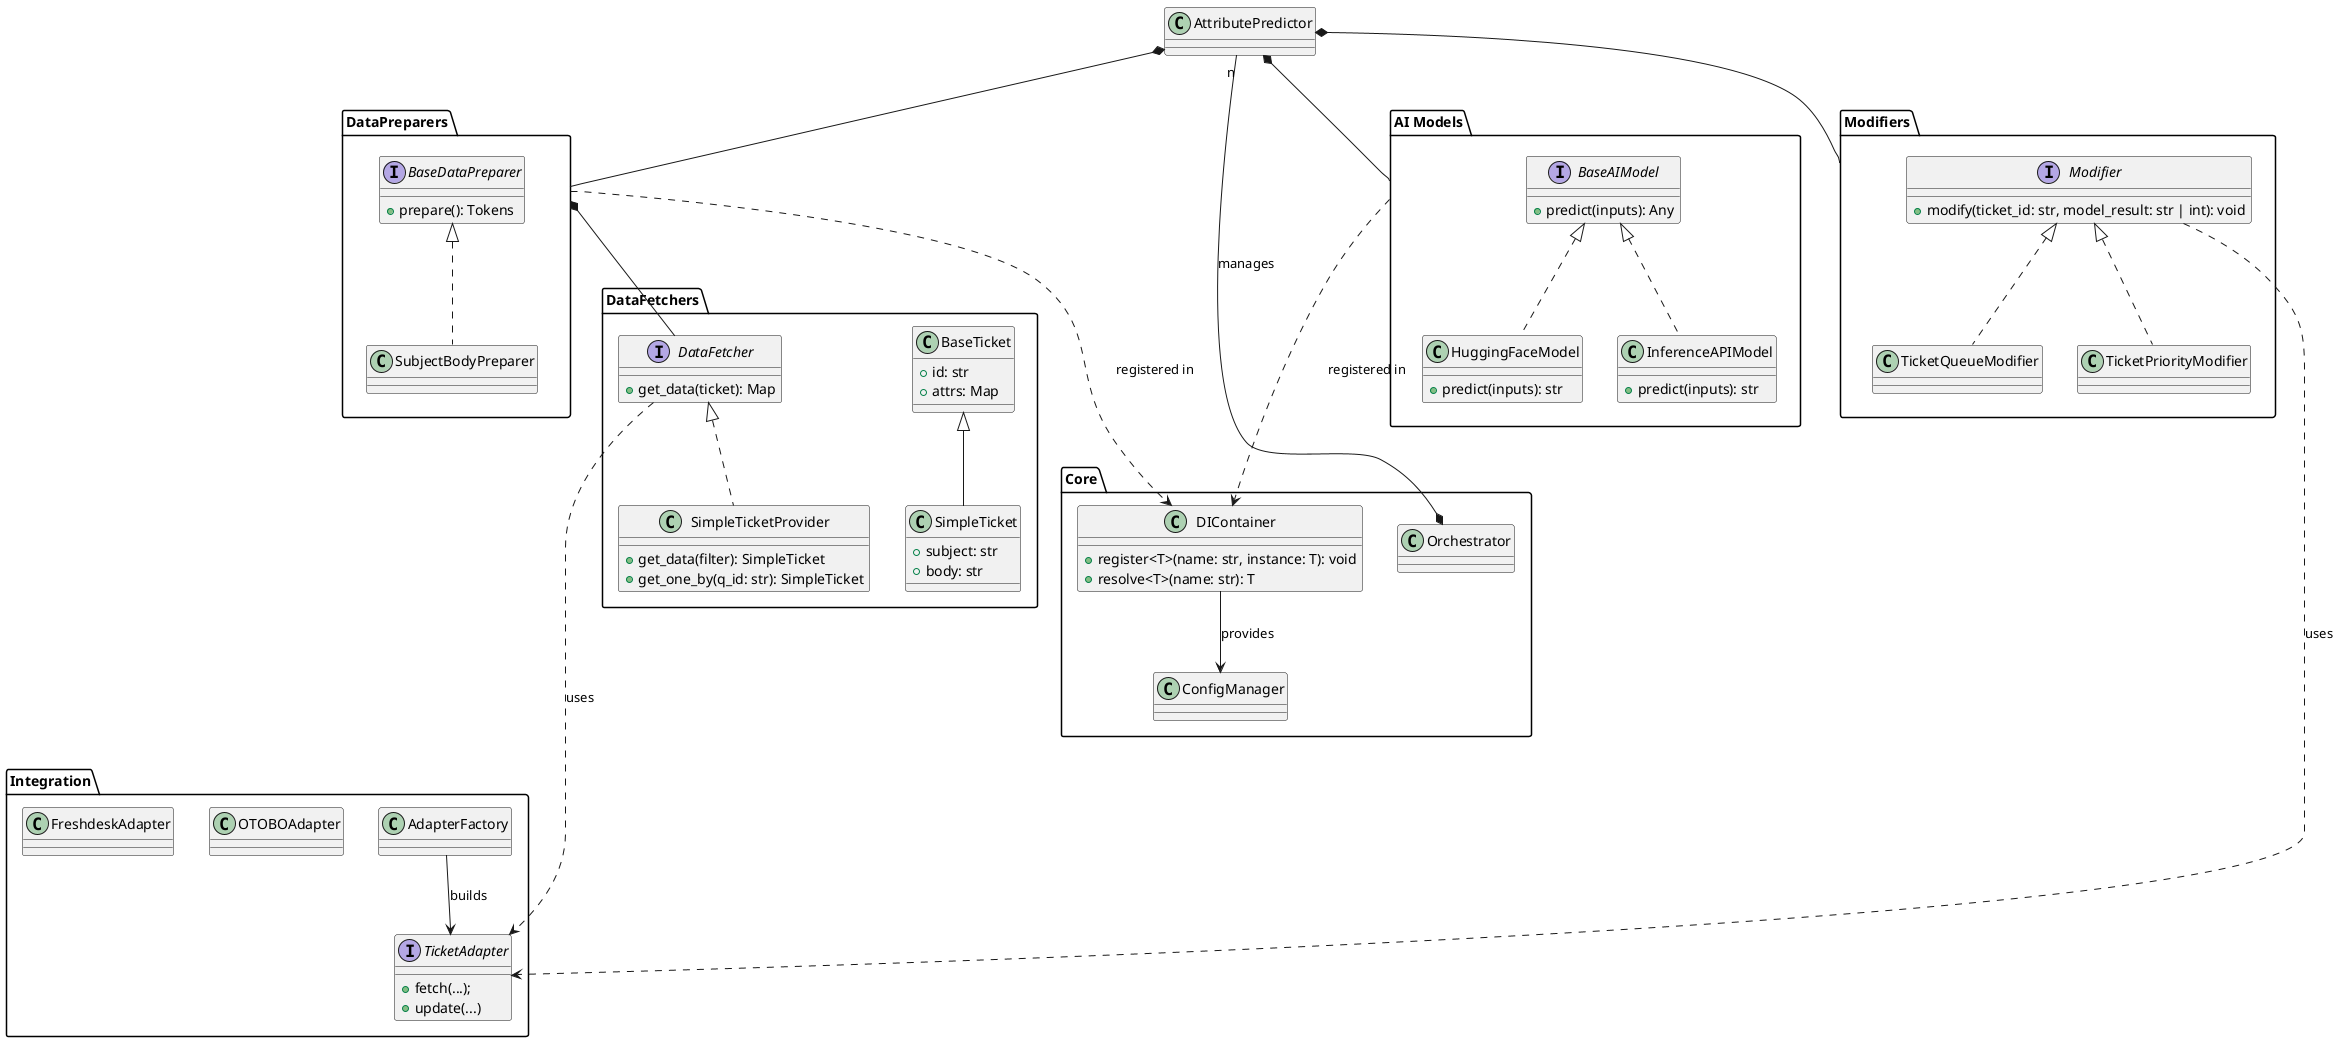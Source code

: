@startuml
skinparam componentStyle rectangle
allow_mixing

package Core {
  class ConfigManager
  class Orchestrator

  ' Injection Container / Registry
  class DIContainer{
    + register<T>(name: str, instance: T): void
    + resolve<T>(name: str): T
  }


}

package Integration {
  interface TicketAdapter {
  + fetch(...);
  + update(...)
  }
  class AdapterFactory
  class OTOBOAdapter
  class FreshdeskAdapter

  AdapterFactory --> TicketAdapter : builds
}

package DataFetchers {
  interface DataFetcher {
  + get_data(ticket): Map
  }

  class BaseTicket{
    + id: str
    + attrs: Map
  }

  class SimpleTicket extends BaseTicket {
    + subject: str
    + body: str
  }


  class SimpleTicketProvider implements DataFetcher {
    + get_data(filter): SimpleTicket
    + get_one_by(q_id: str): SimpleTicket
  }
}

package DataPreparers{
    interface BaseDataPreparer {
        + prepare(): Tokens
    }

    class SubjectBodyPreparer implements BaseDataPreparer

}

package "AI Models" {
  interface BaseAIModel {
    + predict(inputs): Any
   }

  class HuggingFaceModel implements BaseAIModel {
    + predict(inputs): str
  }

  class InferenceAPIModel implements BaseAIModel {
    + predict(inputs): str
  }

}

package Modifiers{

    interface Modifier {
        + modify(ticket_id: str, model_result: str | int): void
    }
    class TicketQueueModifier implements Modifier
    class TicketPriorityModifier implements Modifier

}

class AttributePredictor

AttributePredictor *-- "AI Models"
AttributePredictor *-- DataPreparers
AttributePredictor *-- Modifiers

DataPreparers *-- DataFetcher

DataFetcher .-down...> TicketAdapter : "uses"
Modifier .-right.> TicketAdapter : "uses"

Orchestrator *-- "n" AttributePredictor : "manages"

DIContainer --> ConfigManager : "provides"


"AI Models" ...> DIContainer : "registered in"

DataPreparers ...> DIContainer : "registered in"

@enduml
